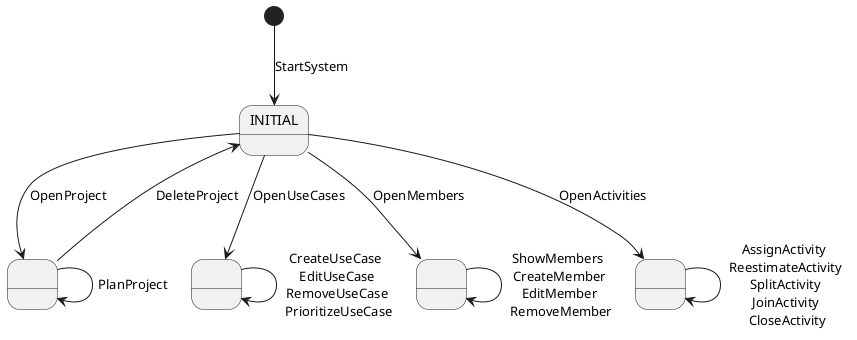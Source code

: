 @startuml

state Initial as "INITIAL"
state ProjectOpened as " "
state UseCasesOpened as " "
state MembersOpened as " "
state ActivitiesOpened as " "

[*] --> Initial : StartSystem

Initial --> ProjectOpened : OpenProject
Initial --> UseCasesOpened : OpenUseCases
Initial --> MembersOpened : OpenMembers
Initial --> ActivitiesOpened : OpenActivities


ProjectOpened -down-> ProjectOpened : PlanProject
ProjectOpened -down-> Initial : DeleteProject

UseCasesOpened -down-> UseCasesOpened : CreateUseCase \n EditUseCase \n RemoveUseCase \n PrioritizeUseCase
MembersOpened -down-> MembersOpened : ShowMembers \n CreateMember \n EditMember \n RemoveMember
ActivitiesOpened -down-> ActivitiesOpened : AssignActivity \n ReestimateActivity \n SplitActivity \n JoinActivity \n CloseActivity

@enduml
